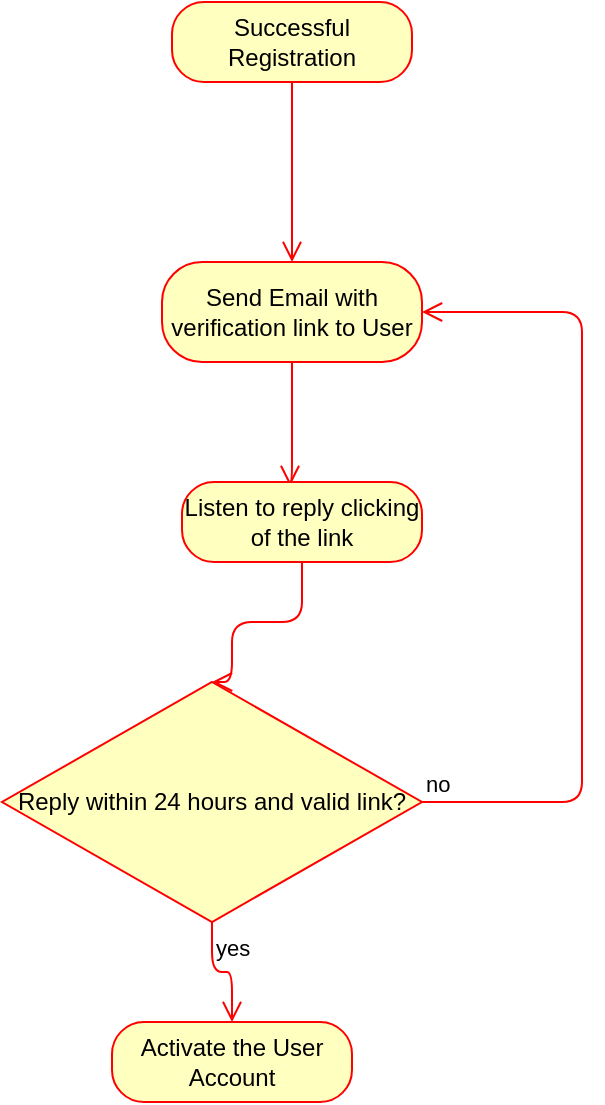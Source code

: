 <mxfile version="10.6.2" type="github"><diagram id="teu71vVzz44eg1PYub8q" name="Page-1"><mxGraphModel dx="1394" dy="796" grid="1" gridSize="10" guides="1" tooltips="1" connect="1" arrows="1" fold="1" page="1" pageScale="1" pageWidth="827" pageHeight="1169" math="0" shadow="0"><root><mxCell id="0"/><mxCell id="1" parent="0"/><mxCell id="q6nmbaMcyYnSGSrijXtt-1" value="Successful Registration" style="rounded=1;whiteSpace=wrap;html=1;arcSize=40;fontColor=#000000;fillColor=#ffffc0;strokeColor=#ff0000;" vertex="1" parent="1"><mxGeometry x="115" y="150" width="120" height="40" as="geometry"/></mxCell><mxCell id="q6nmbaMcyYnSGSrijXtt-2" value="" style="edgeStyle=orthogonalEdgeStyle;html=1;verticalAlign=bottom;endArrow=open;endSize=8;strokeColor=#ff0000;entryX=0.5;entryY=0;entryDx=0;entryDy=0;exitX=0.5;exitY=1;exitDx=0;exitDy=0;" edge="1" source="q6nmbaMcyYnSGSrijXtt-1" parent="1" target="q6nmbaMcyYnSGSrijXtt-6"><mxGeometry relative="1" as="geometry"><mxPoint x="170" y="230" as="targetPoint"/><Array as="points"><mxPoint x="175" y="210"/><mxPoint x="175" y="210"/></Array></mxGeometry></mxCell><mxCell id="q6nmbaMcyYnSGSrijXtt-6" value="Send Email with verification link to User" style="rounded=1;whiteSpace=wrap;html=1;arcSize=40;fontColor=#000000;fillColor=#ffffc0;strokeColor=#ff0000;" vertex="1" parent="1"><mxGeometry x="110" y="280" width="130" height="50" as="geometry"/></mxCell><mxCell id="q6nmbaMcyYnSGSrijXtt-7" value="" style="edgeStyle=orthogonalEdgeStyle;html=1;verticalAlign=bottom;endArrow=open;endSize=8;strokeColor=#ff0000;entryX=0.45;entryY=0.05;entryDx=0;entryDy=0;exitX=0.5;exitY=1;exitDx=0;exitDy=0;entryPerimeter=0;" edge="1" source="q6nmbaMcyYnSGSrijXtt-6" parent="1" target="q6nmbaMcyYnSGSrijXtt-13"><mxGeometry relative="1" as="geometry"><mxPoint x="180" y="370" as="targetPoint"/><Array as="points"><mxPoint x="175" y="390"/><mxPoint x="174" y="390"/></Array></mxGeometry></mxCell><mxCell id="q6nmbaMcyYnSGSrijXtt-10" value="Reply within 24 hours and valid link?" style="rhombus;whiteSpace=wrap;html=1;fillColor=#ffffc0;strokeColor=#ff0000;" vertex="1" parent="1"><mxGeometry x="30" y="490" width="210" height="120" as="geometry"/></mxCell><mxCell id="q6nmbaMcyYnSGSrijXtt-11" value="no" style="edgeStyle=orthogonalEdgeStyle;html=1;align=left;verticalAlign=bottom;endArrow=open;endSize=8;strokeColor=#ff0000;entryX=1;entryY=0.5;entryDx=0;entryDy=0;" edge="1" source="q6nmbaMcyYnSGSrijXtt-10" parent="1" target="q6nmbaMcyYnSGSrijXtt-6"><mxGeometry x="-1" relative="1" as="geometry"><mxPoint x="350" y="340" as="targetPoint"/><Array as="points"><mxPoint x="320" y="550"/><mxPoint x="320" y="305"/></Array></mxGeometry></mxCell><mxCell id="q6nmbaMcyYnSGSrijXtt-12" value="yes" style="edgeStyle=orthogonalEdgeStyle;html=1;align=left;verticalAlign=top;endArrow=open;endSize=8;strokeColor=#ff0000;entryX=0.5;entryY=0;entryDx=0;entryDy=0;" edge="1" source="q6nmbaMcyYnSGSrijXtt-10" parent="1" target="q6nmbaMcyYnSGSrijXtt-18"><mxGeometry x="-1" relative="1" as="geometry"><mxPoint x="145" y="650" as="targetPoint"/><Array as="points"/></mxGeometry></mxCell><mxCell id="q6nmbaMcyYnSGSrijXtt-13" value="Listen to reply clicking of the link" style="rounded=1;whiteSpace=wrap;html=1;arcSize=40;fontColor=#000000;fillColor=#ffffc0;strokeColor=#ff0000;" vertex="1" parent="1"><mxGeometry x="120" y="390" width="120" height="40" as="geometry"/></mxCell><mxCell id="q6nmbaMcyYnSGSrijXtt-14" value="" style="edgeStyle=orthogonalEdgeStyle;html=1;verticalAlign=bottom;endArrow=open;endSize=8;strokeColor=#ff0000;entryX=0.5;entryY=0;entryDx=0;entryDy=0;" edge="1" source="q6nmbaMcyYnSGSrijXtt-13" parent="1" target="q6nmbaMcyYnSGSrijXtt-10"><mxGeometry relative="1" as="geometry"><mxPoint x="180" y="490" as="targetPoint"/><Array as="points"><mxPoint x="180" y="460"/><mxPoint x="145" y="460"/></Array></mxGeometry></mxCell><mxCell id="q6nmbaMcyYnSGSrijXtt-18" value="Activate the User Account" style="rounded=1;whiteSpace=wrap;html=1;arcSize=40;fontColor=#000000;fillColor=#ffffc0;strokeColor=#ff0000;" vertex="1" parent="1"><mxGeometry x="85" y="660" width="120" height="40" as="geometry"/></mxCell></root></mxGraphModel></diagram></mxfile>